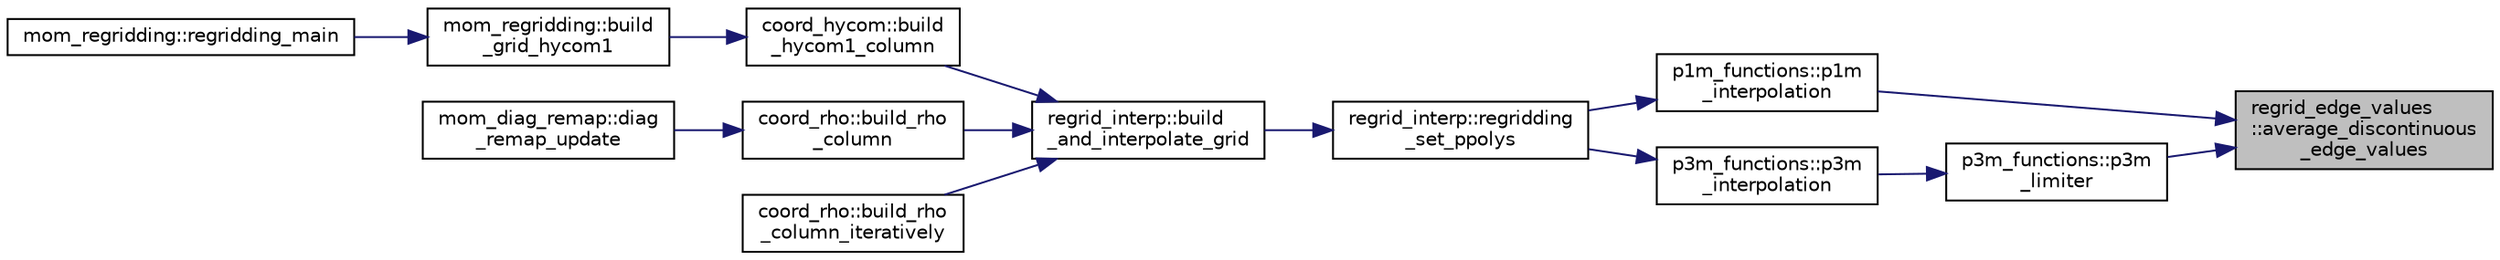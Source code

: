 digraph "regrid_edge_values::average_discontinuous_edge_values"
{
 // INTERACTIVE_SVG=YES
 // LATEX_PDF_SIZE
  edge [fontname="Helvetica",fontsize="10",labelfontname="Helvetica",labelfontsize="10"];
  node [fontname="Helvetica",fontsize="10",shape=record];
  rankdir="RL";
  Node1 [label="regrid_edge_values\l::average_discontinuous\l_edge_values",height=0.2,width=0.4,color="black", fillcolor="grey75", style="filled", fontcolor="black",tooltip="Replace discontinuous collocated edge values with their average."];
  Node1 -> Node2 [dir="back",color="midnightblue",fontsize="10",style="solid",fontname="Helvetica"];
  Node2 [label="p1m_functions::p1m\l_interpolation",height=0.2,width=0.4,color="black", fillcolor="white", style="filled",URL="$namespacep1m__functions.html#a18ffae209ddc4c4aba923b68ed16aee4",tooltip="Linearly interpolate between edge values."];
  Node2 -> Node3 [dir="back",color="midnightblue",fontsize="10",style="solid",fontname="Helvetica"];
  Node3 [label="regrid_interp::regridding\l_set_ppolys",height=0.2,width=0.4,color="black", fillcolor="white", style="filled",URL="$namespaceregrid__interp.html#a3d1406836d089b4553421776277e1339",tooltip="Builds an interpolated profile for the densities within each grid cell."];
  Node3 -> Node4 [dir="back",color="midnightblue",fontsize="10",style="solid",fontname="Helvetica"];
  Node4 [label="regrid_interp::build\l_and_interpolate_grid",height=0.2,width=0.4,color="black", fillcolor="white", style="filled",URL="$namespaceregrid__interp.html#abaef8cc7e1258b61710adbd6fb742122",tooltip="Build a grid by interpolating for target values."];
  Node4 -> Node5 [dir="back",color="midnightblue",fontsize="10",style="solid",fontname="Helvetica"];
  Node5 [label="coord_hycom::build\l_hycom1_column",height=0.2,width=0.4,color="black", fillcolor="white", style="filled",URL="$namespacecoord__hycom.html#aec801ef9df8a887e77b7c1ecf459bd5a",tooltip="Build a HyCOM coordinate column."];
  Node5 -> Node6 [dir="back",color="midnightblue",fontsize="10",style="solid",fontname="Helvetica"];
  Node6 [label="mom_regridding::build\l_grid_hycom1",height=0.2,width=0.4,color="black", fillcolor="white", style="filled",URL="$namespacemom__regridding.html#acbb6035a98bdce7e8d2d5a10174c0e22",tooltip="Builds a simple HyCOM-like grid with the deepest location of potential density interpolated from the ..."];
  Node6 -> Node7 [dir="back",color="midnightblue",fontsize="10",style="solid",fontname="Helvetica"];
  Node7 [label="mom_regridding::regridding_main",height=0.2,width=0.4,color="black", fillcolor="white", style="filled",URL="$namespacemom__regridding.html#ab354fe3423a39fef6f2b66f409b1682c",tooltip="Dispatching regridding routine for orchestrating regridding & remapping."];
  Node4 -> Node8 [dir="back",color="midnightblue",fontsize="10",style="solid",fontname="Helvetica"];
  Node8 [label="coord_rho::build_rho\l_column",height=0.2,width=0.4,color="black", fillcolor="white", style="filled",URL="$namespacecoord__rho.html#ac3f19bfa0e6b622cdf045c348ec4d183",tooltip="Build a rho coordinate column."];
  Node8 -> Node9 [dir="back",color="midnightblue",fontsize="10",style="solid",fontname="Helvetica"];
  Node9 [label="mom_diag_remap::diag\l_remap_update",height=0.2,width=0.4,color="black", fillcolor="white", style="filled",URL="$namespacemom__diag__remap.html#a1951a63528283e209401e317872f650b",tooltip="Build/update target vertical grids for diagnostic remapping."];
  Node4 -> Node10 [dir="back",color="midnightblue",fontsize="10",style="solid",fontname="Helvetica"];
  Node10 [label="coord_rho::build_rho\l_column_iteratively",height=0.2,width=0.4,color="black", fillcolor="white", style="filled",URL="$namespacecoord__rho.html#aa5b249b62eabf07cdc7f02649f029cae",tooltip="Iteratively build a rho coordinate column."];
  Node1 -> Node11 [dir="back",color="midnightblue",fontsize="10",style="solid",fontname="Helvetica"];
  Node11 [label="p3m_functions::p3m\l_limiter",height=0.2,width=0.4,color="black", fillcolor="white", style="filled",URL="$namespacep3m__functions.html#ab31ae8429b3676f925ae61510d7f047a",tooltip="Adust a piecewise cubic reconstruction with a limiter that adjusts the edge values and slopes."];
  Node11 -> Node12 [dir="back",color="midnightblue",fontsize="10",style="solid",fontname="Helvetica"];
  Node12 [label="p3m_functions::p3m\l_interpolation",height=0.2,width=0.4,color="black", fillcolor="white", style="filled",URL="$namespacep3m__functions.html#af8700cc6f491ea22ec0cff6208dc2483",tooltip="Set up a piecewise cubic interpolation from cell averages and estimated edge slopes and values."];
  Node12 -> Node3 [dir="back",color="midnightblue",fontsize="10",style="solid",fontname="Helvetica"];
}
